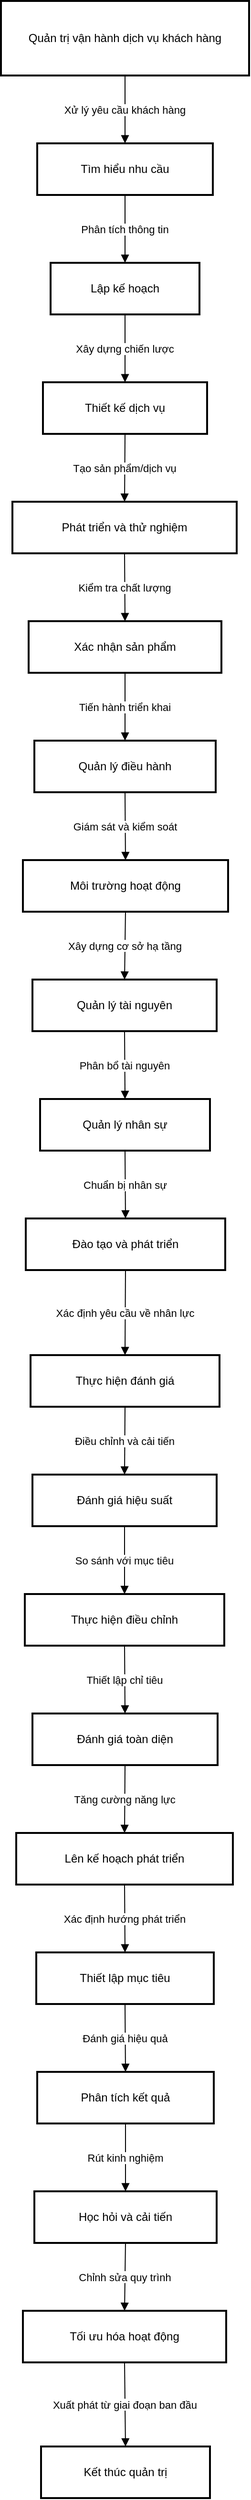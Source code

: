 <mxfile version="26.0.16">
  <diagram name="Trang-1" id="XDMhdt-XrqMIjN2rPXcJ">
    <mxGraphModel>
      <root>
        <mxCell id="0" />
        <mxCell id="1" parent="0" />
        <mxCell id="2" value="Quản trị vận hành dịch vụ khách hàng" style="whiteSpace=wrap;strokeWidth=2;" vertex="1" parent="1">
          <mxGeometry x="8" y="8" width="260" height="78" as="geometry" />
        </mxCell>
        <mxCell id="3" value="Tìm hiểu nhu cầu" style="whiteSpace=wrap;strokeWidth=2;" vertex="1" parent="1">
          <mxGeometry x="46" y="157" width="184" height="54" as="geometry" />
        </mxCell>
        <mxCell id="4" value="Lập kế hoạch" style="whiteSpace=wrap;strokeWidth=2;" vertex="1" parent="1">
          <mxGeometry x="60" y="282" width="156" height="54" as="geometry" />
        </mxCell>
        <mxCell id="5" value="Thiết kế dịch vụ" style="whiteSpace=wrap;strokeWidth=2;" vertex="1" parent="1">
          <mxGeometry x="52" y="407" width="172" height="54" as="geometry" />
        </mxCell>
        <mxCell id="6" value="Phát triển và thử nghiệm" style="whiteSpace=wrap;strokeWidth=2;" vertex="1" parent="1">
          <mxGeometry x="20" y="532" width="235" height="54" as="geometry" />
        </mxCell>
        <mxCell id="7" value="Xác nhận sản phẩm" style="whiteSpace=wrap;strokeWidth=2;" vertex="1" parent="1">
          <mxGeometry x="37" y="657" width="202" height="54" as="geometry" />
        </mxCell>
        <mxCell id="8" value="Quản lý điều hành" style="whiteSpace=wrap;strokeWidth=2;" vertex="1" parent="1">
          <mxGeometry x="43" y="782" width="190" height="54" as="geometry" />
        </mxCell>
        <mxCell id="9" value="Môi trường hoạt động" style="whiteSpace=wrap;strokeWidth=2;" vertex="1" parent="1">
          <mxGeometry x="31" y="907" width="215" height="54" as="geometry" />
        </mxCell>
        <mxCell id="10" value="Quản lý tài nguyên" style="whiteSpace=wrap;strokeWidth=2;" vertex="1" parent="1">
          <mxGeometry x="41" y="1032" width="193" height="54" as="geometry" />
        </mxCell>
        <mxCell id="11" value="Quản lý nhân sự" style="whiteSpace=wrap;strokeWidth=2;" vertex="1" parent="1">
          <mxGeometry x="49" y="1157" width="178" height="54" as="geometry" />
        </mxCell>
        <mxCell id="12" value="Đào tạo và phát triển" style="whiteSpace=wrap;strokeWidth=2;" vertex="1" parent="1">
          <mxGeometry x="34" y="1282" width="209" height="54" as="geometry" />
        </mxCell>
        <mxCell id="13" value="Thực hiện đánh giá" style="whiteSpace=wrap;strokeWidth=2;" vertex="1" parent="1">
          <mxGeometry x="39" y="1425" width="198" height="54" as="geometry" />
        </mxCell>
        <mxCell id="14" value="Đánh giá hiệu suất" style="whiteSpace=wrap;strokeWidth=2;" vertex="1" parent="1">
          <mxGeometry x="41" y="1550" width="193" height="54" as="geometry" />
        </mxCell>
        <mxCell id="15" value="Thực hiện điều chỉnh" style="whiteSpace=wrap;strokeWidth=2;" vertex="1" parent="1">
          <mxGeometry x="33" y="1675" width="209" height="54" as="geometry" />
        </mxCell>
        <mxCell id="16" value="Đánh giá toàn diện" style="whiteSpace=wrap;strokeWidth=2;" vertex="1" parent="1">
          <mxGeometry x="41" y="1800" width="194" height="54" as="geometry" />
        </mxCell>
        <mxCell id="17" value="Lên kế hoạch phát triển" style="whiteSpace=wrap;strokeWidth=2;" vertex="1" parent="1">
          <mxGeometry x="24" y="1925" width="227" height="54" as="geometry" />
        </mxCell>
        <mxCell id="18" value="Thiết lập mục tiêu" style="whiteSpace=wrap;strokeWidth=2;" vertex="1" parent="1">
          <mxGeometry x="45" y="2050" width="186" height="54" as="geometry" />
        </mxCell>
        <mxCell id="19" value="Phân tích kết quả" style="whiteSpace=wrap;strokeWidth=2;" vertex="1" parent="1">
          <mxGeometry x="46" y="2175" width="185" height="54" as="geometry" />
        </mxCell>
        <mxCell id="20" value="Học hỏi và cải tiến" style="whiteSpace=wrap;strokeWidth=2;" vertex="1" parent="1">
          <mxGeometry x="43" y="2300" width="191" height="54" as="geometry" />
        </mxCell>
        <mxCell id="21" value="Tối ưu hóa hoạt động" style="whiteSpace=wrap;strokeWidth=2;" vertex="1" parent="1">
          <mxGeometry x="31" y="2425" width="213" height="54" as="geometry" />
        </mxCell>
        <mxCell id="22" value="Kết thúc quản trị" style="whiteSpace=wrap;strokeWidth=2;" vertex="1" parent="1">
          <mxGeometry x="50" y="2567" width="177" height="54" as="geometry" />
        </mxCell>
        <mxCell id="23" value="Xử lý yêu cầu khách hàng" style="curved=1;startArrow=none;endArrow=block;exitX=0.5;exitY=1;entryX=0.5;entryY=0;" edge="1" parent="1" source="2" target="3">
          <mxGeometry relative="1" as="geometry">
            <Array as="points" />
          </mxGeometry>
        </mxCell>
        <mxCell id="24" value="Phân tích thông tin" style="curved=1;startArrow=none;endArrow=block;exitX=0.5;exitY=1;entryX=0.5;entryY=0;" edge="1" parent="1" source="3" target="4">
          <mxGeometry relative="1" as="geometry">
            <Array as="points" />
          </mxGeometry>
        </mxCell>
        <mxCell id="25" value="Xây dựng chiến lược" style="curved=1;startArrow=none;endArrow=block;exitX=0.5;exitY=1;entryX=0.5;entryY=0;" edge="1" parent="1" source="4" target="5">
          <mxGeometry relative="1" as="geometry">
            <Array as="points" />
          </mxGeometry>
        </mxCell>
        <mxCell id="26" value="Tạo sản phẩm/dịch vụ" style="curved=1;startArrow=none;endArrow=block;exitX=0.5;exitY=1;entryX=0.5;entryY=0;" edge="1" parent="1" source="5" target="6">
          <mxGeometry relative="1" as="geometry">
            <Array as="points" />
          </mxGeometry>
        </mxCell>
        <mxCell id="27" value="Kiểm tra chất lượng" style="curved=1;startArrow=none;endArrow=block;exitX=0.5;exitY=1;entryX=0.5;entryY=0;" edge="1" parent="1" source="6" target="7">
          <mxGeometry relative="1" as="geometry">
            <Array as="points" />
          </mxGeometry>
        </mxCell>
        <mxCell id="28" value="Tiến hành triển khai" style="curved=1;startArrow=none;endArrow=block;exitX=0.5;exitY=1;entryX=0.5;entryY=0;" edge="1" parent="1" source="7" target="8">
          <mxGeometry relative="1" as="geometry">
            <Array as="points" />
          </mxGeometry>
        </mxCell>
        <mxCell id="29" value="Giám sát và kiểm soát" style="curved=1;startArrow=none;endArrow=block;exitX=0.5;exitY=1;entryX=0.5;entryY=0;" edge="1" parent="1" source="8" target="9">
          <mxGeometry relative="1" as="geometry">
            <Array as="points" />
          </mxGeometry>
        </mxCell>
        <mxCell id="30" value="Xây dựng cơ sở hạ tầng" style="curved=1;startArrow=none;endArrow=block;exitX=0.5;exitY=1;entryX=0.5;entryY=0;" edge="1" parent="1" source="9" target="10">
          <mxGeometry relative="1" as="geometry">
            <Array as="points" />
          </mxGeometry>
        </mxCell>
        <mxCell id="31" value="Phân bổ tài nguyên" style="curved=1;startArrow=none;endArrow=block;exitX=0.5;exitY=1;entryX=0.5;entryY=0;" edge="1" parent="1" source="10" target="11">
          <mxGeometry relative="1" as="geometry">
            <Array as="points" />
          </mxGeometry>
        </mxCell>
        <mxCell id="32" value="Chuẩn bị nhân sự" style="curved=1;startArrow=none;endArrow=block;exitX=0.5;exitY=1;entryX=0.5;entryY=0;" edge="1" parent="1" source="11" target="12">
          <mxGeometry relative="1" as="geometry">
            <Array as="points" />
          </mxGeometry>
        </mxCell>
        <mxCell id="33" value="Xác định yêu cầu về nhân lực" style="curved=1;startArrow=none;endArrow=block;exitX=0.5;exitY=1;entryX=0.5;entryY=-0.01;" edge="1" parent="1" source="12" target="13">
          <mxGeometry relative="1" as="geometry">
            <Array as="points" />
          </mxGeometry>
        </mxCell>
        <mxCell id="34" value="Điều chỉnh và cải tiến" style="curved=1;startArrow=none;endArrow=block;exitX=0.5;exitY=0.99;entryX=0.5;entryY=-0.01;" edge="1" parent="1" source="13" target="14">
          <mxGeometry relative="1" as="geometry">
            <Array as="points" />
          </mxGeometry>
        </mxCell>
        <mxCell id="35" value="So sánh với mục tiêu" style="curved=1;startArrow=none;endArrow=block;exitX=0.5;exitY=0.99;entryX=0.5;entryY=-0.01;" edge="1" parent="1" source="14" target="15">
          <mxGeometry relative="1" as="geometry">
            <Array as="points" />
          </mxGeometry>
        </mxCell>
        <mxCell id="36" value="Thiết lập chỉ tiêu" style="curved=1;startArrow=none;endArrow=block;exitX=0.5;exitY=0.99;entryX=0.5;entryY=-0.01;" edge="1" parent="1" source="15" target="16">
          <mxGeometry relative="1" as="geometry">
            <Array as="points" />
          </mxGeometry>
        </mxCell>
        <mxCell id="37" value="Tăng cường năng lực" style="curved=1;startArrow=none;endArrow=block;exitX=0.5;exitY=0.99;entryX=0.5;entryY=-0.01;" edge="1" parent="1" source="16" target="17">
          <mxGeometry relative="1" as="geometry">
            <Array as="points" />
          </mxGeometry>
        </mxCell>
        <mxCell id="38" value="Xác định hướng phát triển" style="curved=1;startArrow=none;endArrow=block;exitX=0.5;exitY=0.99;entryX=0.5;entryY=-0.01;" edge="1" parent="1" source="17" target="18">
          <mxGeometry relative="1" as="geometry">
            <Array as="points" />
          </mxGeometry>
        </mxCell>
        <mxCell id="39" value="Đánh giá hiệu quả" style="curved=1;startArrow=none;endArrow=block;exitX=0.5;exitY=0.99;entryX=0.5;entryY=-0.01;" edge="1" parent="1" source="18" target="19">
          <mxGeometry relative="1" as="geometry">
            <Array as="points" />
          </mxGeometry>
        </mxCell>
        <mxCell id="40" value="Rút kinh nghiệm" style="curved=1;startArrow=none;endArrow=block;exitX=0.5;exitY=0.99;entryX=0.5;entryY=-0.01;" edge="1" parent="1" source="19" target="20">
          <mxGeometry relative="1" as="geometry">
            <Array as="points" />
          </mxGeometry>
        </mxCell>
        <mxCell id="41" value="Chỉnh sửa quy trình" style="curved=1;startArrow=none;endArrow=block;exitX=0.5;exitY=0.99;entryX=0.5;entryY=-0.01;" edge="1" parent="1" source="20" target="21">
          <mxGeometry relative="1" as="geometry">
            <Array as="points" />
          </mxGeometry>
        </mxCell>
        <mxCell id="42" value="Xuất phát từ giai đoạn ban đầu" style="curved=1;startArrow=none;endArrow=block;exitX=0.5;exitY=0.99;entryX=0.5;entryY=0;" edge="1" parent="1" source="21" target="22">
          <mxGeometry relative="1" as="geometry">
            <Array as="points" />
          </mxGeometry>
        </mxCell>
      </root>
    </mxGraphModel>
  </diagram>
</mxfile>

